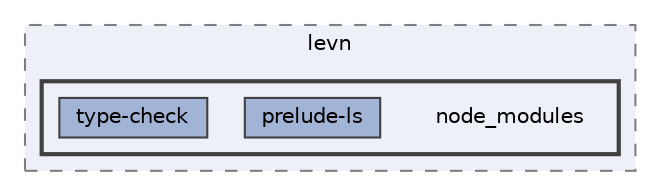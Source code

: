 digraph "pkiclassroomrescheduler/src/main/frontend/node_modules/levn/node_modules"
{
 // LATEX_PDF_SIZE
  bgcolor="transparent";
  edge [fontname=Helvetica,fontsize=10,labelfontname=Helvetica,labelfontsize=10];
  node [fontname=Helvetica,fontsize=10,shape=box,height=0.2,width=0.4];
  compound=true
  subgraph clusterdir_9a78dc17f8faefd129fff0f574226e17 {
    graph [ bgcolor="#edf0f7", pencolor="grey50", label="levn", fontname=Helvetica,fontsize=10 style="filled,dashed", URL="dir_9a78dc17f8faefd129fff0f574226e17.html",tooltip=""]
  subgraph clusterdir_87aa25d6312c22aa87fa3c59d6a1f036 {
    graph [ bgcolor="#edf0f7", pencolor="grey25", label="", fontname=Helvetica,fontsize=10 style="filled,bold", URL="dir_87aa25d6312c22aa87fa3c59d6a1f036.html",tooltip=""]
    dir_87aa25d6312c22aa87fa3c59d6a1f036 [shape=plaintext, label="node_modules"];
  dir_d28edab0ca5e9163e638b2801990b04e [label="prelude-ls", fillcolor="#a2b4d6", color="grey25", style="filled", URL="dir_d28edab0ca5e9163e638b2801990b04e.html",tooltip=""];
  dir_caf6653686e2f5a0970f6fd2a2a04039 [label="type-check", fillcolor="#a2b4d6", color="grey25", style="filled", URL="dir_caf6653686e2f5a0970f6fd2a2a04039.html",tooltip=""];
  }
  }
}
